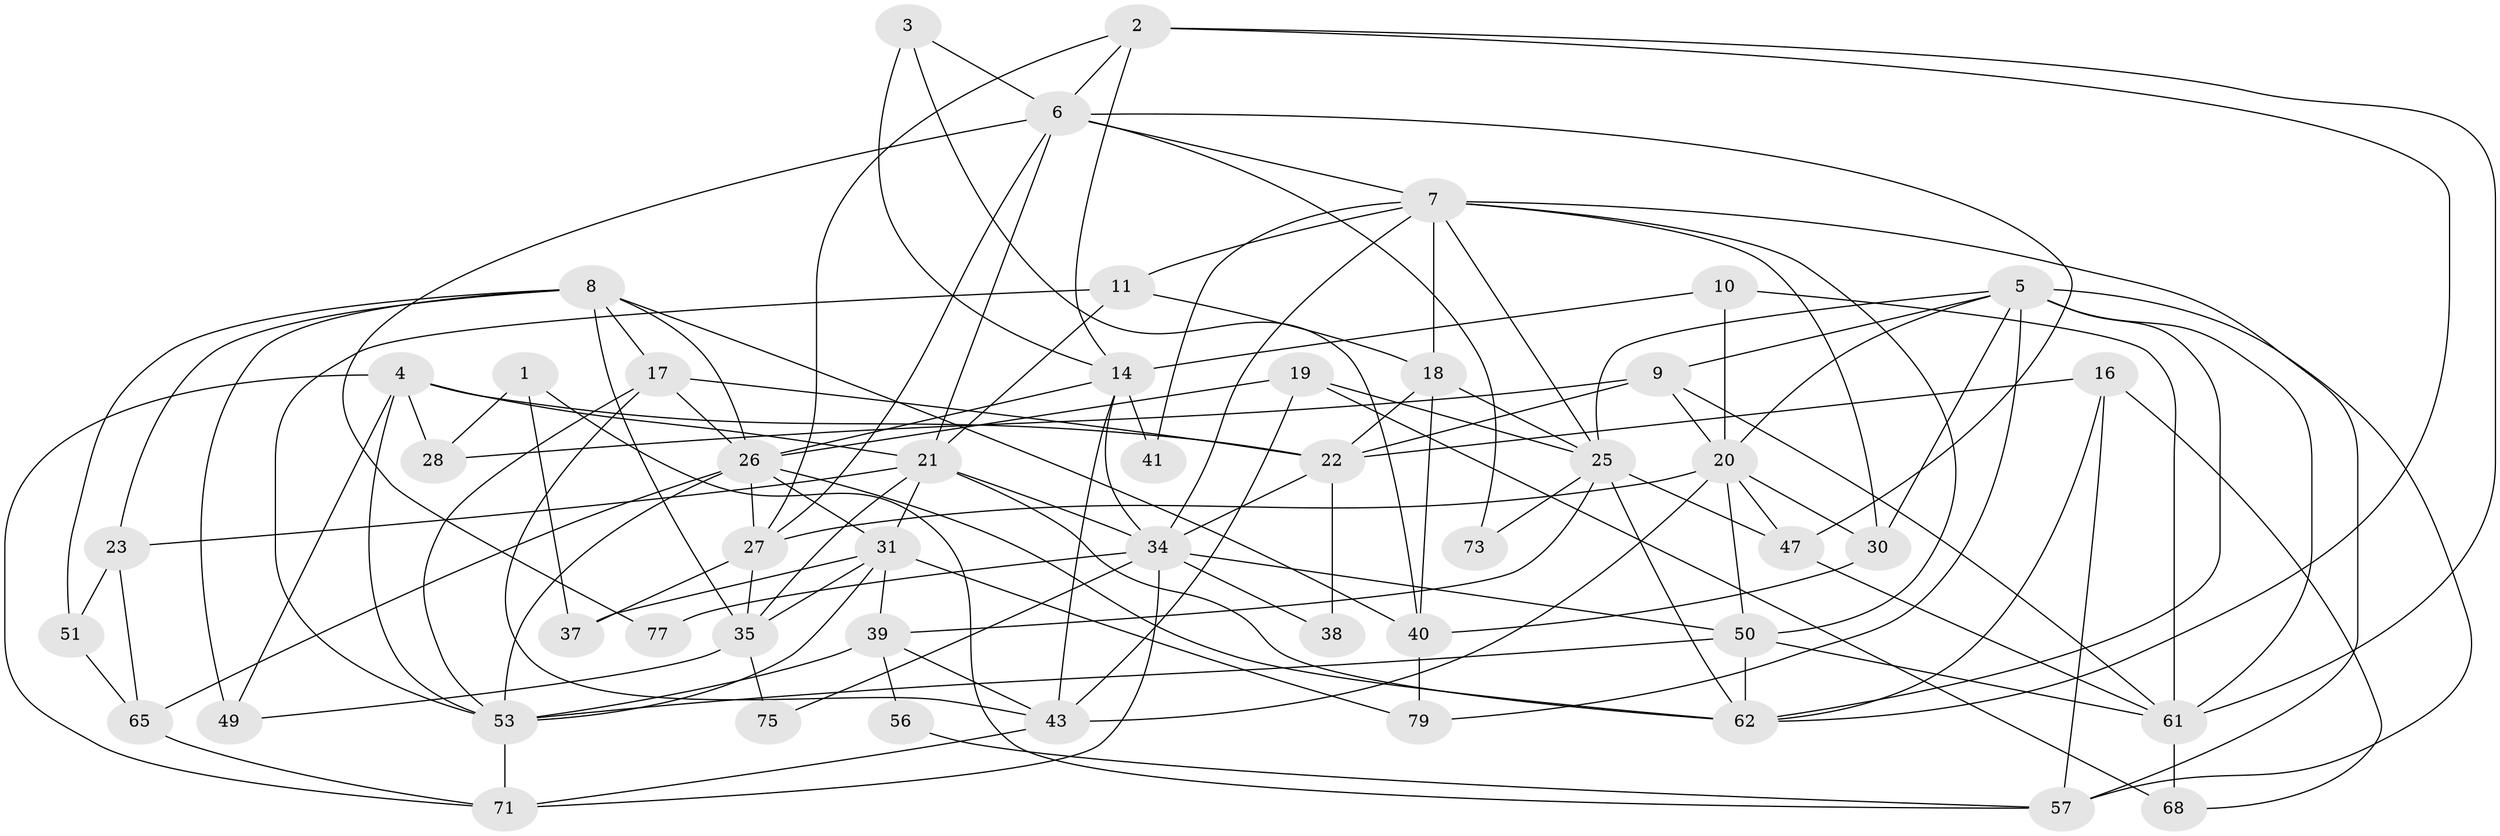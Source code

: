 // original degree distribution, {3: 0.2625, 4: 0.3375, 6: 0.0875, 5: 0.15, 7: 0.0375, 8: 0.0125, 2: 0.1125}
// Generated by graph-tools (version 1.1) at 2025/11/02/27/25 16:11:21]
// undirected, 50 vertices, 127 edges
graph export_dot {
graph [start="1"]
  node [color=gray90,style=filled];
  1;
  2 [super="+36"];
  3;
  4 [super="+13"];
  5 [super="+58"];
  6 [super="+44"];
  7 [super="+15"];
  8 [super="+64"];
  9 [super="+12"];
  10;
  11;
  14 [super="+54"];
  16;
  17 [super="+32"];
  18 [super="+24"];
  19;
  20 [super="+67"];
  21 [super="+69"];
  22 [super="+33"];
  23 [super="+29"];
  25 [super="+63"];
  26 [super="+42"];
  27 [super="+74"];
  28;
  30;
  31 [super="+52"];
  34 [super="+55"];
  35 [super="+48"];
  37 [super="+45"];
  38;
  39 [super="+80"];
  40 [super="+46"];
  41;
  43 [super="+59"];
  47;
  49;
  50 [super="+60"];
  51;
  53 [super="+72"];
  56;
  57 [super="+70"];
  61 [super="+66"];
  62 [super="+78"];
  65;
  68;
  71 [super="+76"];
  73;
  75;
  77;
  79;
  1 -- 28;
  1 -- 37;
  1 -- 57;
  2 -- 27;
  2 -- 62;
  2 -- 14;
  2 -- 61;
  2 -- 6;
  3 -- 40;
  3 -- 6;
  3 -- 14;
  4 -- 21;
  4 -- 28;
  4 -- 49;
  4 -- 53;
  4 -- 71;
  4 -- 22;
  5 -- 25;
  5 -- 30;
  5 -- 9;
  5 -- 62;
  5 -- 79;
  5 -- 57;
  5 -- 61;
  5 -- 20;
  6 -- 21;
  6 -- 7;
  6 -- 73;
  6 -- 27;
  6 -- 77;
  6 -- 47;
  7 -- 18;
  7 -- 57;
  7 -- 25;
  7 -- 34;
  7 -- 50;
  7 -- 41;
  7 -- 11;
  7 -- 30;
  8 -- 49;
  8 -- 26;
  8 -- 17;
  8 -- 35;
  8 -- 51;
  8 -- 23;
  8 -- 40;
  9 -- 20;
  9 -- 28;
  9 -- 61;
  9 -- 22;
  10 -- 20 [weight=2];
  10 -- 61;
  10 -- 14;
  11 -- 21;
  11 -- 53;
  11 -- 18;
  14 -- 26;
  14 -- 41;
  14 -- 43;
  14 -- 34;
  16 -- 57;
  16 -- 62;
  16 -- 68;
  16 -- 22;
  17 -- 22;
  17 -- 53;
  17 -- 26;
  17 -- 43;
  18 -- 25;
  18 -- 22 [weight=2];
  18 -- 40;
  19 -- 26;
  19 -- 25;
  19 -- 68;
  19 -- 43;
  20 -- 47;
  20 -- 30;
  20 -- 50;
  20 -- 27;
  20 -- 43;
  21 -- 31;
  21 -- 23;
  21 -- 34;
  21 -- 35;
  21 -- 62;
  22 -- 34;
  22 -- 38;
  23 -- 51;
  23 -- 65;
  25 -- 47;
  25 -- 73;
  25 -- 39;
  25 -- 62;
  26 -- 62;
  26 -- 53;
  26 -- 27;
  26 -- 65;
  26 -- 31;
  27 -- 35;
  27 -- 37;
  30 -- 40;
  31 -- 37 [weight=2];
  31 -- 35;
  31 -- 53;
  31 -- 39;
  31 -- 79;
  34 -- 75;
  34 -- 77;
  34 -- 38;
  34 -- 71;
  34 -- 50;
  35 -- 49;
  35 -- 75;
  39 -- 56;
  39 -- 53;
  39 -- 43;
  40 -- 79;
  43 -- 71;
  47 -- 61;
  50 -- 53;
  50 -- 61;
  50 -- 62;
  51 -- 65;
  53 -- 71;
  56 -- 57;
  61 -- 68;
  65 -- 71;
}
